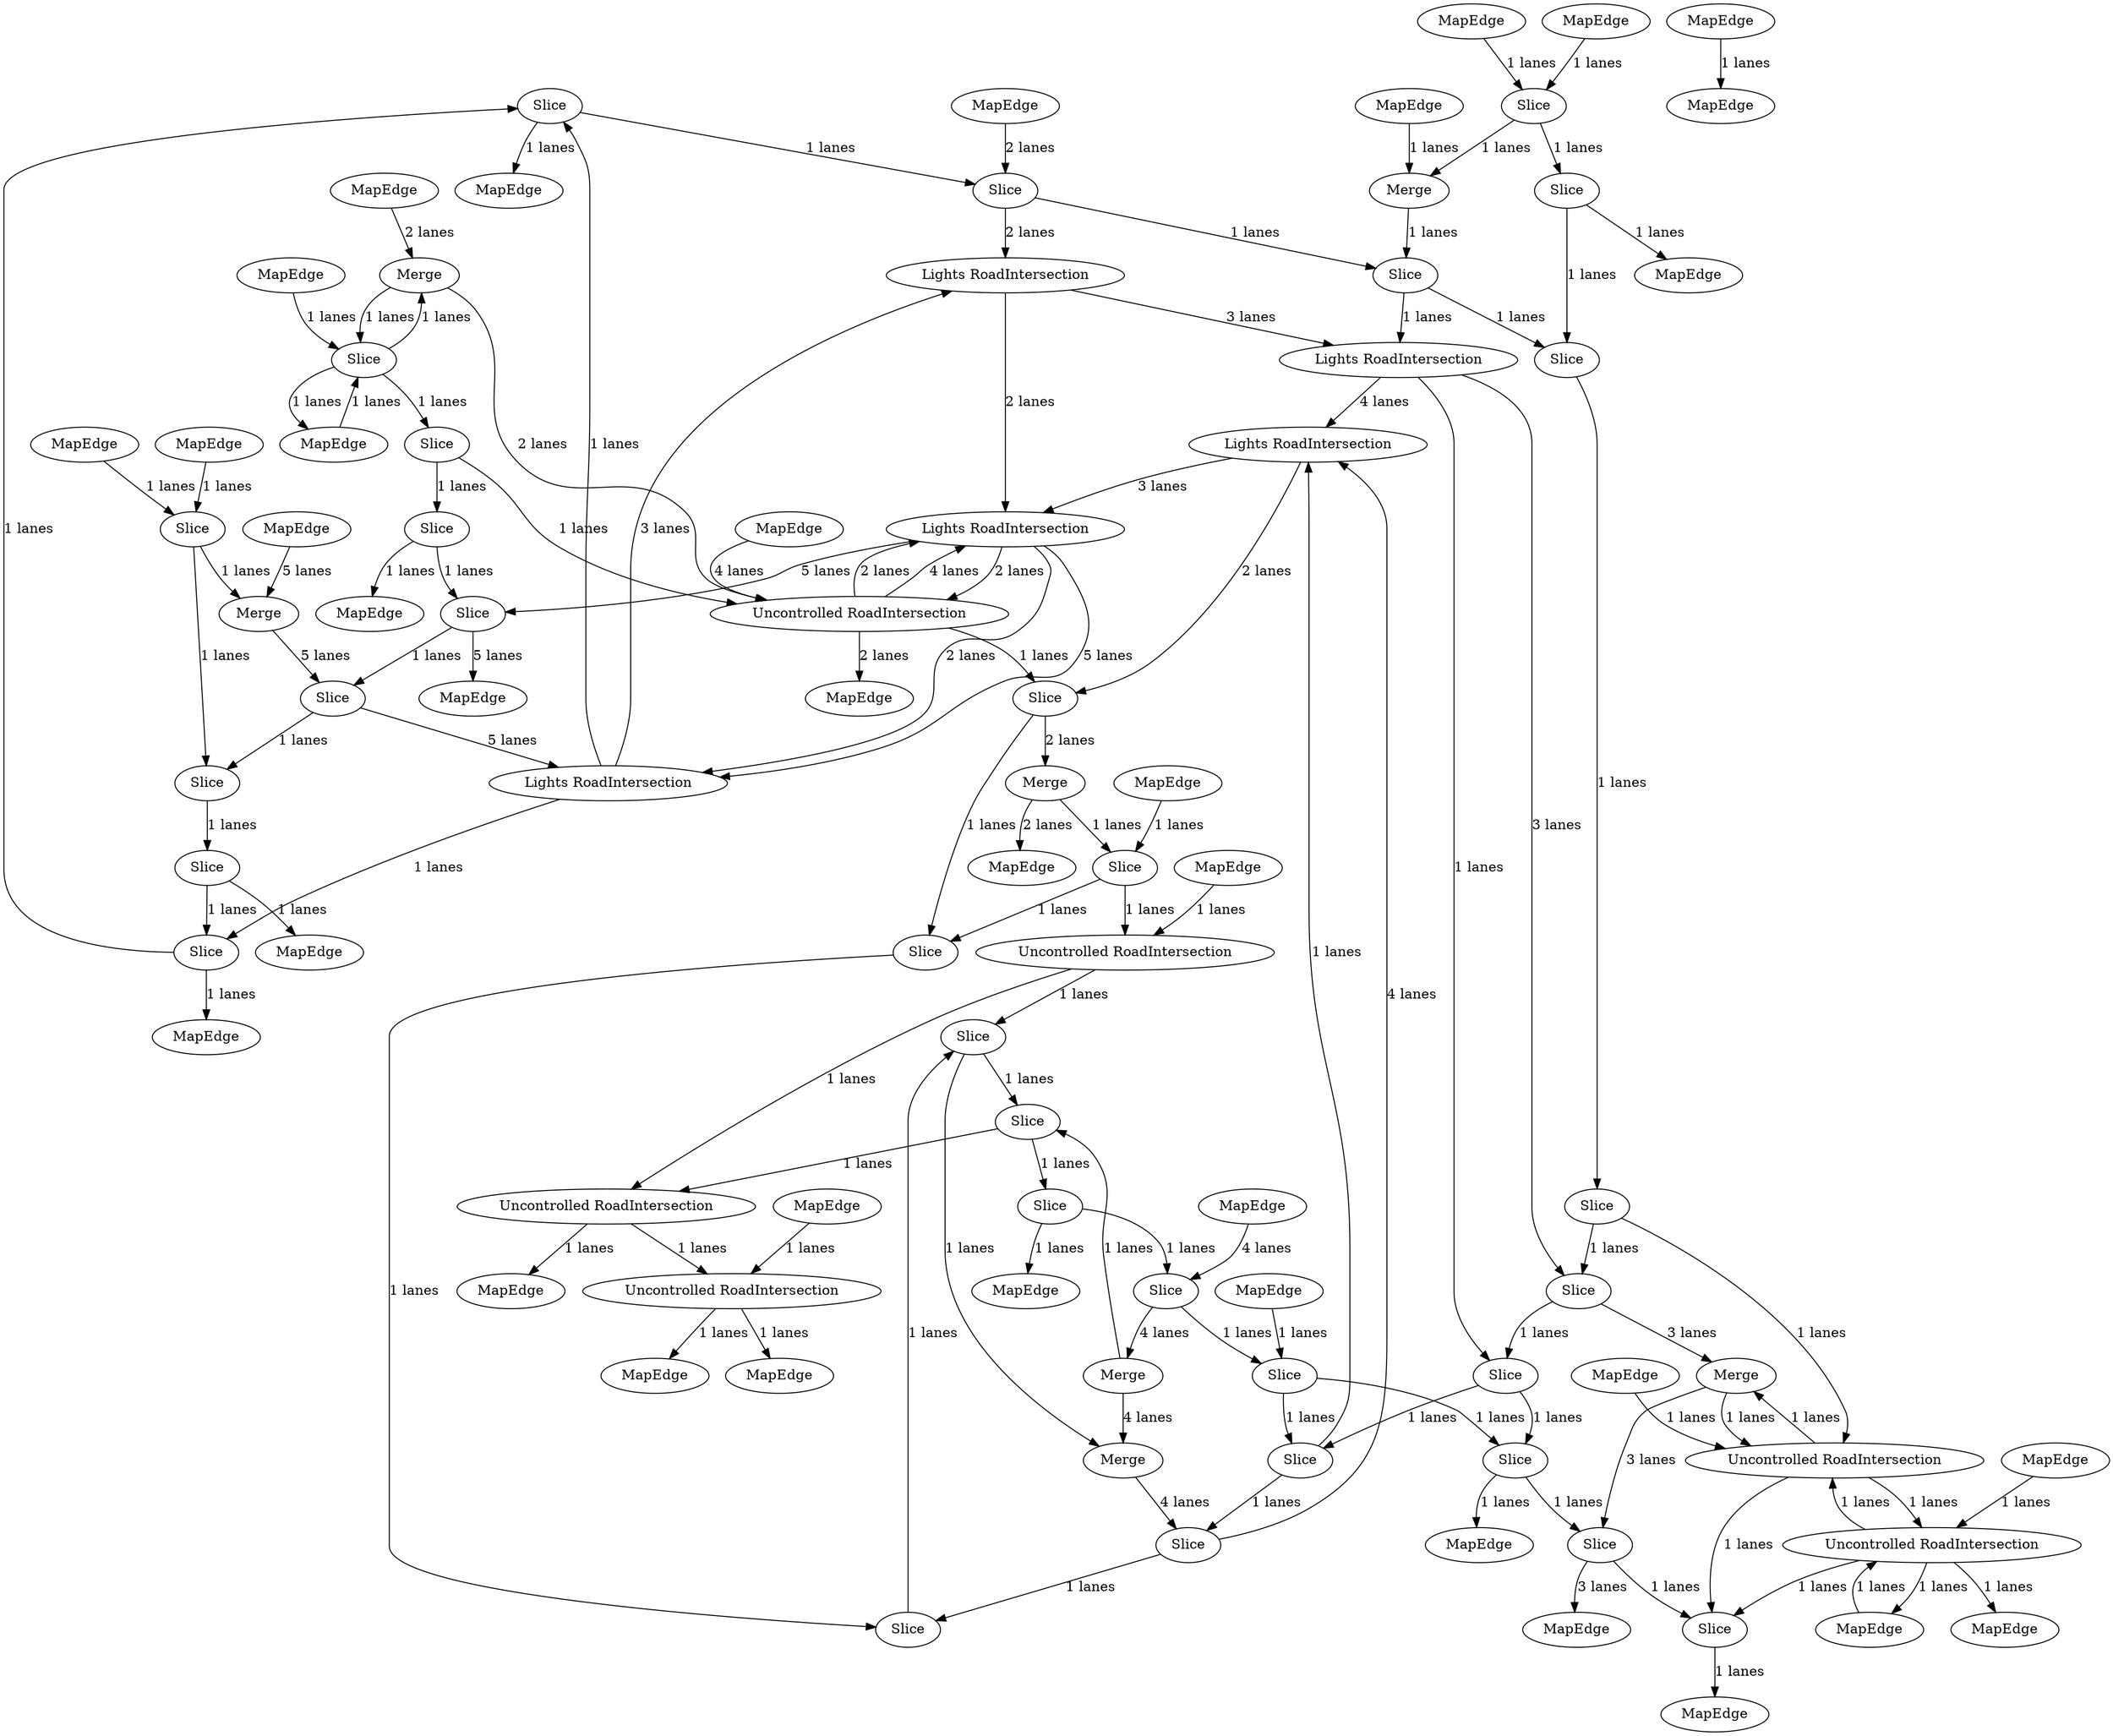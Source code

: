 digraph {
    0 [ label = "MapEdge" ]
    1 [ label = "MapEdge" ]
    2 [ label = "Merge" ]
    3 [ label = "Uncontrolled RoadIntersection" ]
    4 [ label = "MapEdge" ]
    5 [ label = "Merge" ]
    6 [ label = "MapEdge" ]
    7 [ label = "Merge" ]
    8 [ label = "MapEdge" ]
    9 [ label = "Merge" ]
    10 [ label = "MapEdge" ]
    11 [ label = "MapEdge" ]
    12 [ label = "Merge" ]
    13 [ label = "Merge" ]
    14 [ label = "Uncontrolled RoadIntersection" ]
    15 [ label = "Uncontrolled RoadIntersection" ]
    16 [ label = "MapEdge" ]
    17 [ label = "MapEdge" ]
    18 [ label = "Merge" ]
    19 [ label = "MapEdge" ]
    20 [ label = "MapEdge" ]
    21 [ label = "Lights RoadIntersection" ]
    22 [ label = "MapEdge" ]
    23 [ label = "Lights RoadIntersection" ]
    24 [ label = "MapEdge" ]
    25 [ label = "MapEdge" ]
    26 [ label = "Lights RoadIntersection" ]
    27 [ label = "MapEdge" ]
    28 [ label = "Uncontrolled RoadIntersection" ]
    29 [ label = "MapEdge" ]
    30 [ label = "MapEdge" ]
    31 [ label = "Slice" ]
    32 [ label = "Slice" ]
    33 [ label = "Slice" ]
    34 [ label = "MapEdge" ]
    35 [ label = "Slice" ]
    36 [ label = "Slice" ]
    37 [ label = "Slice" ]
    38 [ label = "MapEdge" ]
    39 [ label = "Uncontrolled RoadIntersection" ]
    40 [ label = "Slice" ]
    41 [ label = "MapEdge" ]
    42 [ label = "MapEdge" ]
    43 [ label = "Slice" ]
    44 [ label = "Slice" ]
    45 [ label = "MapEdge" ]
    46 [ label = "MapEdge" ]
    47 [ label = "Lights RoadIntersection" ]
    48 [ label = "Lights RoadIntersection" ]
    49 [ label = "MapEdge" ]
    50 [ label = "MapEdge" ]
    51 [ label = "MapEdge" ]
    52 [ label = "MapEdge" ]
    53 [ label = "Slice" ]
    54 [ label = "MapEdge" ]
    55 [ label = "MapEdge" ]
    56 [ label = "MapEdge" ]
    57 [ label = "Slice" ]
    58 [ label = "Slice" ]
    59 [ label = "Slice" ]
    60 [ label = "Slice" ]
    61 [ label = "Slice" ]
    62 [ label = "MapEdge" ]
    63 [ label = "Slice" ]
    64 [ label = "Slice" ]
    65 [ label = "Slice" ]
    66 [ label = "Slice" ]
    67 [ label = "Slice" ]
    68 [ label = "Slice" ]
    69 [ label = "Slice" ]
    70 [ label = "Slice" ]
    71 [ label = "Slice" ]
    72 [ label = "Slice" ]
    73 [ label = "Slice" ]
    74 [ label = "Uncontrolled RoadIntersection" ]
    75 [ label = "Slice" ]
    76 [ label = "MapEdge" ]
    77 [ label = "MapEdge" ]
    78 [ label = "MapEdge" ]
    79 [ label = "Slice" ]
    80 [ label = "Slice" ]
    81 [ label = "Slice" ]
    82 [ label = "Slice" ]
    83 [ label = "MapEdge" ]
    84 [ label = "MapEdge" ]
    85 [ label = "MapEdge" ]
    86 [ label = "Slice" ]
    23 -> 66 [ label = "1 lanes" ]
    66 -> 0 [ label = "1 lanes" ]
    1 -> 40 [ label = "1 lanes" ]
    40 -> 2 [ label = "1 lanes" ]
    3 -> 4 [ label = "1 lanes" ]
    5 -> 39 [ label = "1 lanes" ]
    39 -> 5 [ label = "1 lanes" ]
    39 -> 3 [ label = "1 lanes" ]
    3 -> 39 [ label = "1 lanes" ]
    3 -> 6 [ label = "1 lanes" ]
    6 -> 3 [ label = "1 lanes" ]
    7 -> 44 [ label = "1 lanes" ]
    44 -> 7 [ label = "1 lanes" ]
    44 -> 8 [ label = "1 lanes" ]
    8 -> 44 [ label = "1 lanes" ]
    9 -> 31 [ label = "1 lanes" ]
    31 -> 15 [ label = "1 lanes" ]
    15 -> 28 [ label = "1 lanes" ]
    28 -> 10 [ label = "1 lanes" ]
    11 -> 14 [ label = "1 lanes" ]
    14 -> 32 [ label = "1 lanes" ]
    32 -> 12 [ label = "1 lanes" ]
    13 -> 33 [ label = "1 lanes" ]
    33 -> 14 [ label = "1 lanes" ]
    14 -> 15 [ label = "1 lanes" ]
    15 -> 16 [ label = "1 lanes" ]
    17 -> 61 [ label = "1 lanes" ]
    61 -> 18 [ label = "1 lanes" ]
    19 -> 42 [ label = "1 lanes" ]
    20 -> 2 [ label = "1 lanes" ]
    2 -> 64 [ label = "1 lanes" ]
    64 -> 21 [ label = "1 lanes" ]
    21 -> 70 [ label = "3 lanes" ]
    70 -> 5 [ label = "3 lanes" ]
    5 -> 36 [ label = "3 lanes" ]
    36 -> 22 [ label = "3 lanes" ]
    48 -> 23 [ label = "2 lanes" ]
    23 -> 67 [ label = "1 lanes" ]
    67 -> 24 [ label = "1 lanes" ]
    48 -> 23 [ label = "5 lanes" ]
    48 -> 59 [ label = "5 lanes" ]
    59 -> 25 [ label = "5 lanes" ]
    23 -> 26 [ label = "3 lanes" ]
    27 -> 28 [ label = "1 lanes" ]
    28 -> 29 [ label = "1 lanes" ]
    37 -> 30 [ label = "1 lanes" ]
    31 -> 37 [ label = "1 lanes" ]
    32 -> 31 [ label = "1 lanes" ]
    68 -> 32 [ label = "1 lanes" ]
    72 -> 68 [ label = "1 lanes" ]
    33 -> 72 [ label = "1 lanes" ]
    34 -> 33 [ label = "1 lanes" ]
    36 -> 35 [ label = "1 lanes" ]
    82 -> 36 [ label = "1 lanes" ]
    79 -> 82 [ label = "1 lanes" ]
    53 -> 79 [ label = "1 lanes" ]
    37 -> 53 [ label = "1 lanes" ]
    35 -> 38 [ label = "1 lanes" ]
    39 -> 35 [ label = "1 lanes" ]
    71 -> 39 [ label = "1 lanes" ]
    63 -> 71 [ label = "1 lanes" ]
    86 -> 63 [ label = "1 lanes" ]
    40 -> 86 [ label = "1 lanes" ]
    41 -> 40 [ label = "1 lanes" ]
    75 -> 43 [ label = "1 lanes" ]
    44 -> 75 [ label = "1 lanes" ]
    45 -> 44 [ label = "1 lanes" ]
    43 -> 46 [ label = "1 lanes" ]
    21 -> 47 [ label = "4 lanes" ]
    26 -> 48 [ label = "2 lanes" ]
    49 -> 18 [ label = "5 lanes" ]
    18 -> 58 [ label = "5 lanes" ]
    58 -> 23 [ label = "5 lanes" ]
    47 -> 73 [ label = "2 lanes" ]
    73 -> 13 [ label = "2 lanes" ]
    13 -> 50 [ label = "2 lanes" ]
    47 -> 48 [ label = "3 lanes" ]
    48 -> 74 [ label = "2 lanes" ]
    74 -> 51 [ label = "2 lanes" ]
    26 -> 21 [ label = "3 lanes" ]
    52 -> 53 [ label = "4 lanes" ]
    53 -> 9 [ label = "4 lanes" ]
    9 -> 12 [ label = "4 lanes" ]
    12 -> 69 [ label = "4 lanes" ]
    69 -> 47 [ label = "4 lanes" ]
    54 -> 7 [ label = "2 lanes" ]
    7 -> 74 [ label = "2 lanes" ]
    74 -> 48 [ label = "2 lanes" ]
    55 -> 74 [ label = "4 lanes" ]
    74 -> 48 [ label = "4 lanes" ]
    56 -> 65 [ label = "2 lanes" ]
    65 -> 26 [ label = "2 lanes" ]
    58 -> 57 [ label = "1 lanes" ]
    59 -> 58 [ label = "1 lanes" ]
    43 -> 59 [ label = "1 lanes" ]
    57 -> 60 [ label = "1 lanes" ]
    61 -> 57 [ label = "1 lanes" ]
    62 -> 61 [ label = "1 lanes" ]
    64 -> 63 [ label = "1 lanes" ]
    65 -> 64 [ label = "1 lanes" ]
    66 -> 65 [ label = "1 lanes" ]
    67 -> 66 [ label = "1 lanes" ]
    60 -> 67 [ label = "1 lanes" ]
    69 -> 68 [ label = "1 lanes" ]
    80 -> 69 [ label = "1 lanes" ]
    81 -> 80 [ label = "1 lanes" ]
    70 -> 81 [ label = "1 lanes" ]
    71 -> 70 [ label = "1 lanes" ]
    73 -> 72 [ label = "1 lanes" ]
    74 -> 73 [ label = "1 lanes" ]
    75 -> 74 [ label = "1 lanes" ]
    3 -> 35 [ label = "1 lanes" ]
    76 -> 3 [ label = "1 lanes" ]
    60 -> 77 [ label = "1 lanes" ]
    78 -> 79 [ label = "1 lanes" ]
    79 -> 80 [ label = "1 lanes" ]
    80 -> 47 [ label = "1 lanes" ]
    21 -> 81 [ label = "1 lanes" ]
    81 -> 82 [ label = "1 lanes" ]
    82 -> 83 [ label = "1 lanes" ]
    84 -> 39 [ label = "1 lanes" ]
    86 -> 85 [ label = "1 lanes" ]
}
